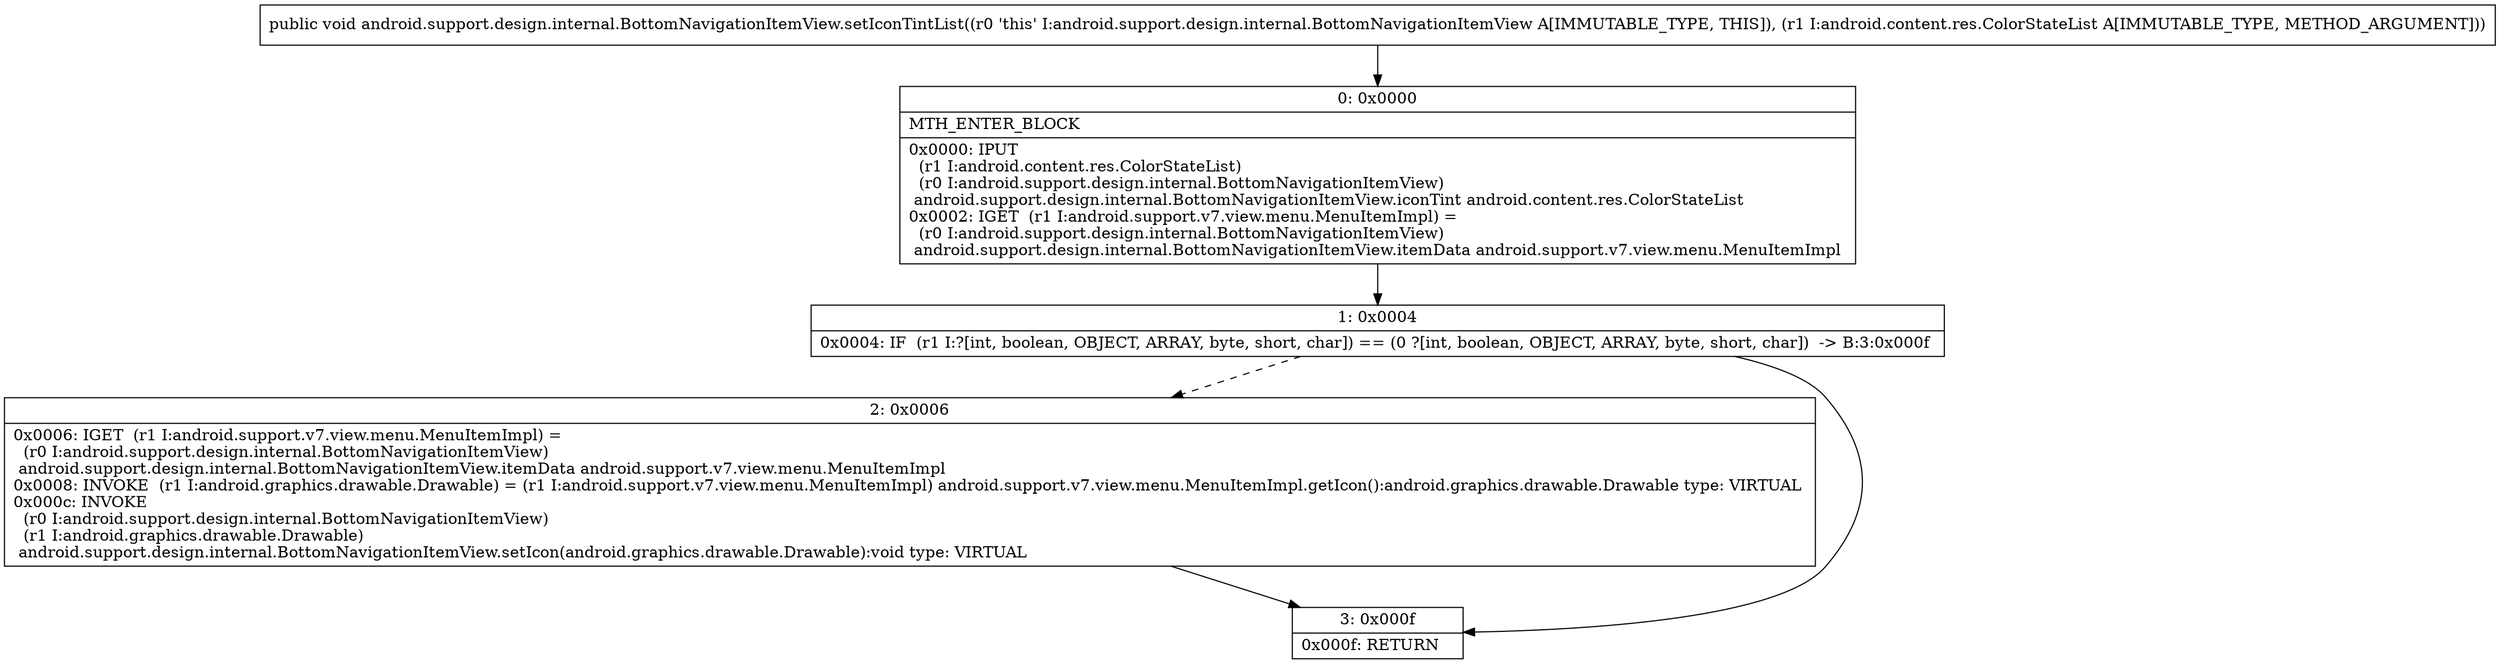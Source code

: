 digraph "CFG forandroid.support.design.internal.BottomNavigationItemView.setIconTintList(Landroid\/content\/res\/ColorStateList;)V" {
Node_0 [shape=record,label="{0\:\ 0x0000|MTH_ENTER_BLOCK\l|0x0000: IPUT  \l  (r1 I:android.content.res.ColorStateList)\l  (r0 I:android.support.design.internal.BottomNavigationItemView)\l android.support.design.internal.BottomNavigationItemView.iconTint android.content.res.ColorStateList \l0x0002: IGET  (r1 I:android.support.v7.view.menu.MenuItemImpl) = \l  (r0 I:android.support.design.internal.BottomNavigationItemView)\l android.support.design.internal.BottomNavigationItemView.itemData android.support.v7.view.menu.MenuItemImpl \l}"];
Node_1 [shape=record,label="{1\:\ 0x0004|0x0004: IF  (r1 I:?[int, boolean, OBJECT, ARRAY, byte, short, char]) == (0 ?[int, boolean, OBJECT, ARRAY, byte, short, char])  \-\> B:3:0x000f \l}"];
Node_2 [shape=record,label="{2\:\ 0x0006|0x0006: IGET  (r1 I:android.support.v7.view.menu.MenuItemImpl) = \l  (r0 I:android.support.design.internal.BottomNavigationItemView)\l android.support.design.internal.BottomNavigationItemView.itemData android.support.v7.view.menu.MenuItemImpl \l0x0008: INVOKE  (r1 I:android.graphics.drawable.Drawable) = (r1 I:android.support.v7.view.menu.MenuItemImpl) android.support.v7.view.menu.MenuItemImpl.getIcon():android.graphics.drawable.Drawable type: VIRTUAL \l0x000c: INVOKE  \l  (r0 I:android.support.design.internal.BottomNavigationItemView)\l  (r1 I:android.graphics.drawable.Drawable)\l android.support.design.internal.BottomNavigationItemView.setIcon(android.graphics.drawable.Drawable):void type: VIRTUAL \l}"];
Node_3 [shape=record,label="{3\:\ 0x000f|0x000f: RETURN   \l}"];
MethodNode[shape=record,label="{public void android.support.design.internal.BottomNavigationItemView.setIconTintList((r0 'this' I:android.support.design.internal.BottomNavigationItemView A[IMMUTABLE_TYPE, THIS]), (r1 I:android.content.res.ColorStateList A[IMMUTABLE_TYPE, METHOD_ARGUMENT])) }"];
MethodNode -> Node_0;
Node_0 -> Node_1;
Node_1 -> Node_2[style=dashed];
Node_1 -> Node_3;
Node_2 -> Node_3;
}

